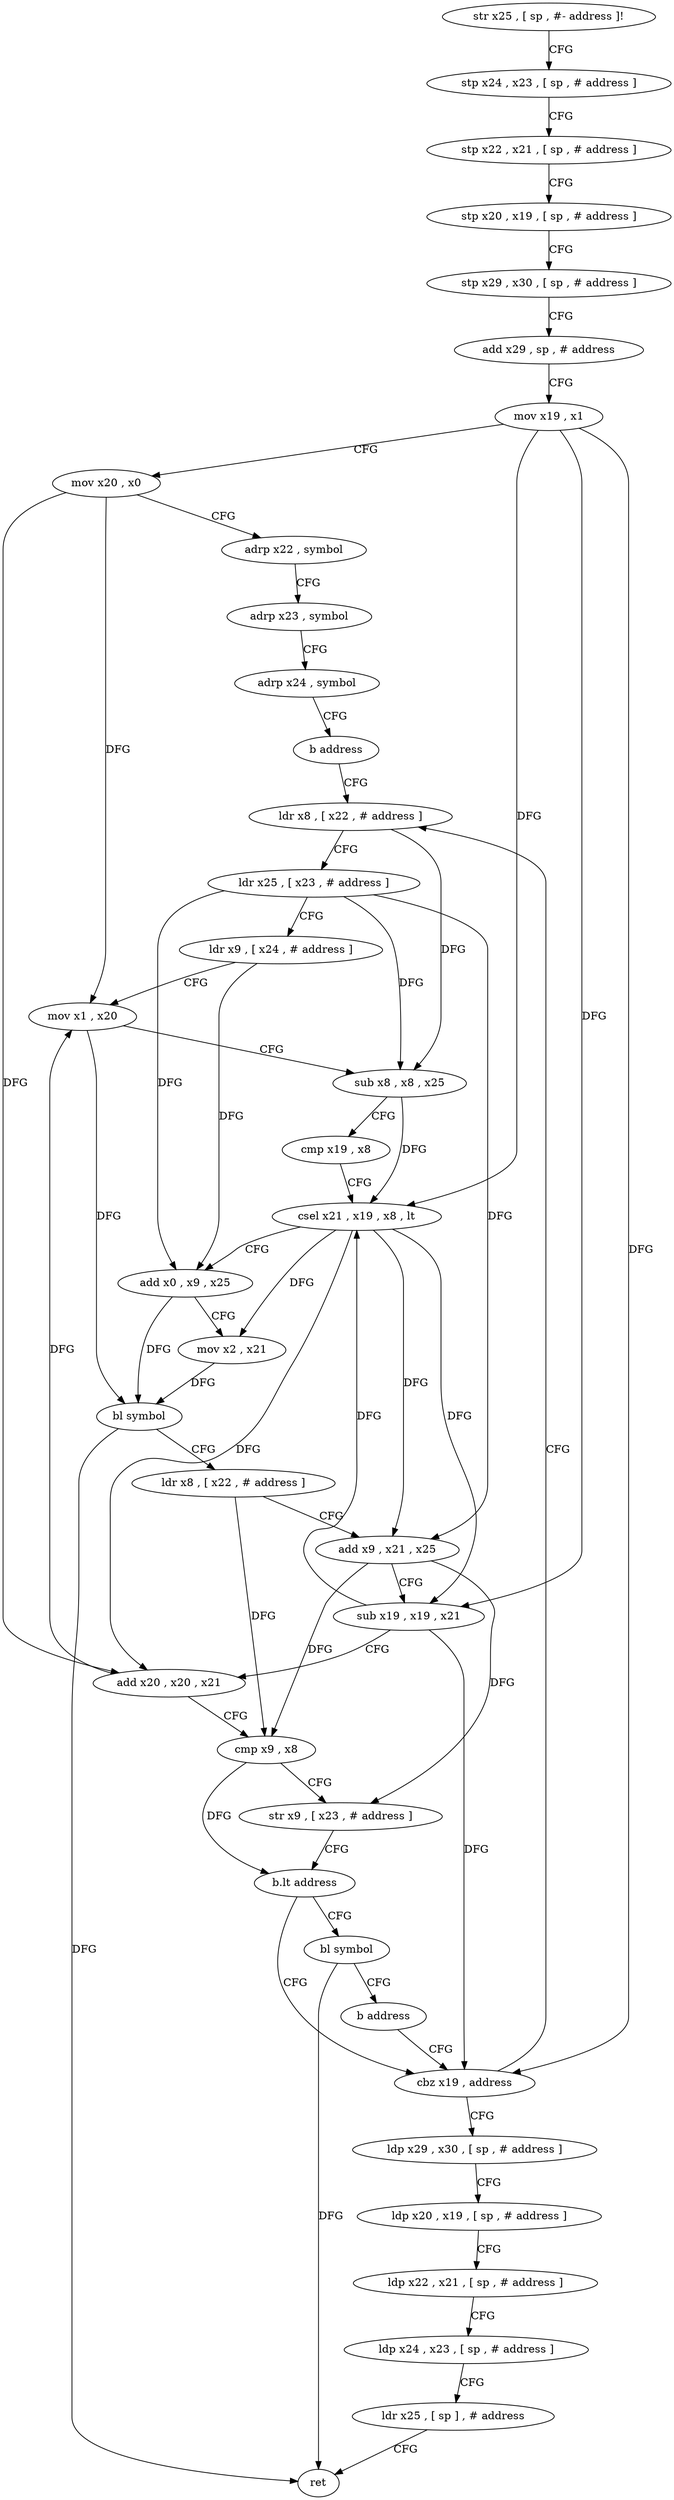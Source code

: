 digraph "func" {
"4216268" [label = "str x25 , [ sp , #- address ]!" ]
"4216272" [label = "stp x24 , x23 , [ sp , # address ]" ]
"4216276" [label = "stp x22 , x21 , [ sp , # address ]" ]
"4216280" [label = "stp x20 , x19 , [ sp , # address ]" ]
"4216284" [label = "stp x29 , x30 , [ sp , # address ]" ]
"4216288" [label = "add x29 , sp , # address" ]
"4216292" [label = "mov x19 , x1" ]
"4216296" [label = "mov x20 , x0" ]
"4216300" [label = "adrp x22 , symbol" ]
"4216304" [label = "adrp x23 , symbol" ]
"4216308" [label = "adrp x24 , symbol" ]
"4216312" [label = "b address" ]
"4216320" [label = "ldr x8 , [ x22 , # address ]" ]
"4216324" [label = "ldr x25 , [ x23 , # address ]" ]
"4216328" [label = "ldr x9 , [ x24 , # address ]" ]
"4216332" [label = "mov x1 , x20" ]
"4216336" [label = "sub x8 , x8 , x25" ]
"4216340" [label = "cmp x19 , x8" ]
"4216344" [label = "csel x21 , x19 , x8 , lt" ]
"4216348" [label = "add x0 , x9 , x25" ]
"4216352" [label = "mov x2 , x21" ]
"4216356" [label = "bl symbol" ]
"4216360" [label = "ldr x8 , [ x22 , # address ]" ]
"4216364" [label = "add x9 , x21 , x25" ]
"4216368" [label = "sub x19 , x19 , x21" ]
"4216372" [label = "add x20 , x20 , x21" ]
"4216376" [label = "cmp x9 , x8" ]
"4216380" [label = "str x9 , [ x23 , # address ]" ]
"4216384" [label = "b.lt address" ]
"4216316" [label = "cbz x19 , address" ]
"4216388" [label = "bl symbol" ]
"4216396" [label = "ldp x29 , x30 , [ sp , # address ]" ]
"4216392" [label = "b address" ]
"4216400" [label = "ldp x20 , x19 , [ sp , # address ]" ]
"4216404" [label = "ldp x22 , x21 , [ sp , # address ]" ]
"4216408" [label = "ldp x24 , x23 , [ sp , # address ]" ]
"4216412" [label = "ldr x25 , [ sp ] , # address" ]
"4216416" [label = "ret" ]
"4216268" -> "4216272" [ label = "CFG" ]
"4216272" -> "4216276" [ label = "CFG" ]
"4216276" -> "4216280" [ label = "CFG" ]
"4216280" -> "4216284" [ label = "CFG" ]
"4216284" -> "4216288" [ label = "CFG" ]
"4216288" -> "4216292" [ label = "CFG" ]
"4216292" -> "4216296" [ label = "CFG" ]
"4216292" -> "4216344" [ label = "DFG" ]
"4216292" -> "4216368" [ label = "DFG" ]
"4216292" -> "4216316" [ label = "DFG" ]
"4216296" -> "4216300" [ label = "CFG" ]
"4216296" -> "4216332" [ label = "DFG" ]
"4216296" -> "4216372" [ label = "DFG" ]
"4216300" -> "4216304" [ label = "CFG" ]
"4216304" -> "4216308" [ label = "CFG" ]
"4216308" -> "4216312" [ label = "CFG" ]
"4216312" -> "4216320" [ label = "CFG" ]
"4216320" -> "4216324" [ label = "CFG" ]
"4216320" -> "4216336" [ label = "DFG" ]
"4216324" -> "4216328" [ label = "CFG" ]
"4216324" -> "4216336" [ label = "DFG" ]
"4216324" -> "4216348" [ label = "DFG" ]
"4216324" -> "4216364" [ label = "DFG" ]
"4216328" -> "4216332" [ label = "CFG" ]
"4216328" -> "4216348" [ label = "DFG" ]
"4216332" -> "4216336" [ label = "CFG" ]
"4216332" -> "4216356" [ label = "DFG" ]
"4216336" -> "4216340" [ label = "CFG" ]
"4216336" -> "4216344" [ label = "DFG" ]
"4216340" -> "4216344" [ label = "CFG" ]
"4216344" -> "4216348" [ label = "CFG" ]
"4216344" -> "4216352" [ label = "DFG" ]
"4216344" -> "4216364" [ label = "DFG" ]
"4216344" -> "4216368" [ label = "DFG" ]
"4216344" -> "4216372" [ label = "DFG" ]
"4216348" -> "4216352" [ label = "CFG" ]
"4216348" -> "4216356" [ label = "DFG" ]
"4216352" -> "4216356" [ label = "DFG" ]
"4216356" -> "4216360" [ label = "CFG" ]
"4216356" -> "4216416" [ label = "DFG" ]
"4216360" -> "4216364" [ label = "CFG" ]
"4216360" -> "4216376" [ label = "DFG" ]
"4216364" -> "4216368" [ label = "CFG" ]
"4216364" -> "4216376" [ label = "DFG" ]
"4216364" -> "4216380" [ label = "DFG" ]
"4216368" -> "4216372" [ label = "CFG" ]
"4216368" -> "4216344" [ label = "DFG" ]
"4216368" -> "4216316" [ label = "DFG" ]
"4216372" -> "4216376" [ label = "CFG" ]
"4216372" -> "4216332" [ label = "DFG" ]
"4216376" -> "4216380" [ label = "CFG" ]
"4216376" -> "4216384" [ label = "DFG" ]
"4216380" -> "4216384" [ label = "CFG" ]
"4216384" -> "4216316" [ label = "CFG" ]
"4216384" -> "4216388" [ label = "CFG" ]
"4216316" -> "4216396" [ label = "CFG" ]
"4216316" -> "4216320" [ label = "CFG" ]
"4216388" -> "4216392" [ label = "CFG" ]
"4216388" -> "4216416" [ label = "DFG" ]
"4216396" -> "4216400" [ label = "CFG" ]
"4216392" -> "4216316" [ label = "CFG" ]
"4216400" -> "4216404" [ label = "CFG" ]
"4216404" -> "4216408" [ label = "CFG" ]
"4216408" -> "4216412" [ label = "CFG" ]
"4216412" -> "4216416" [ label = "CFG" ]
}
